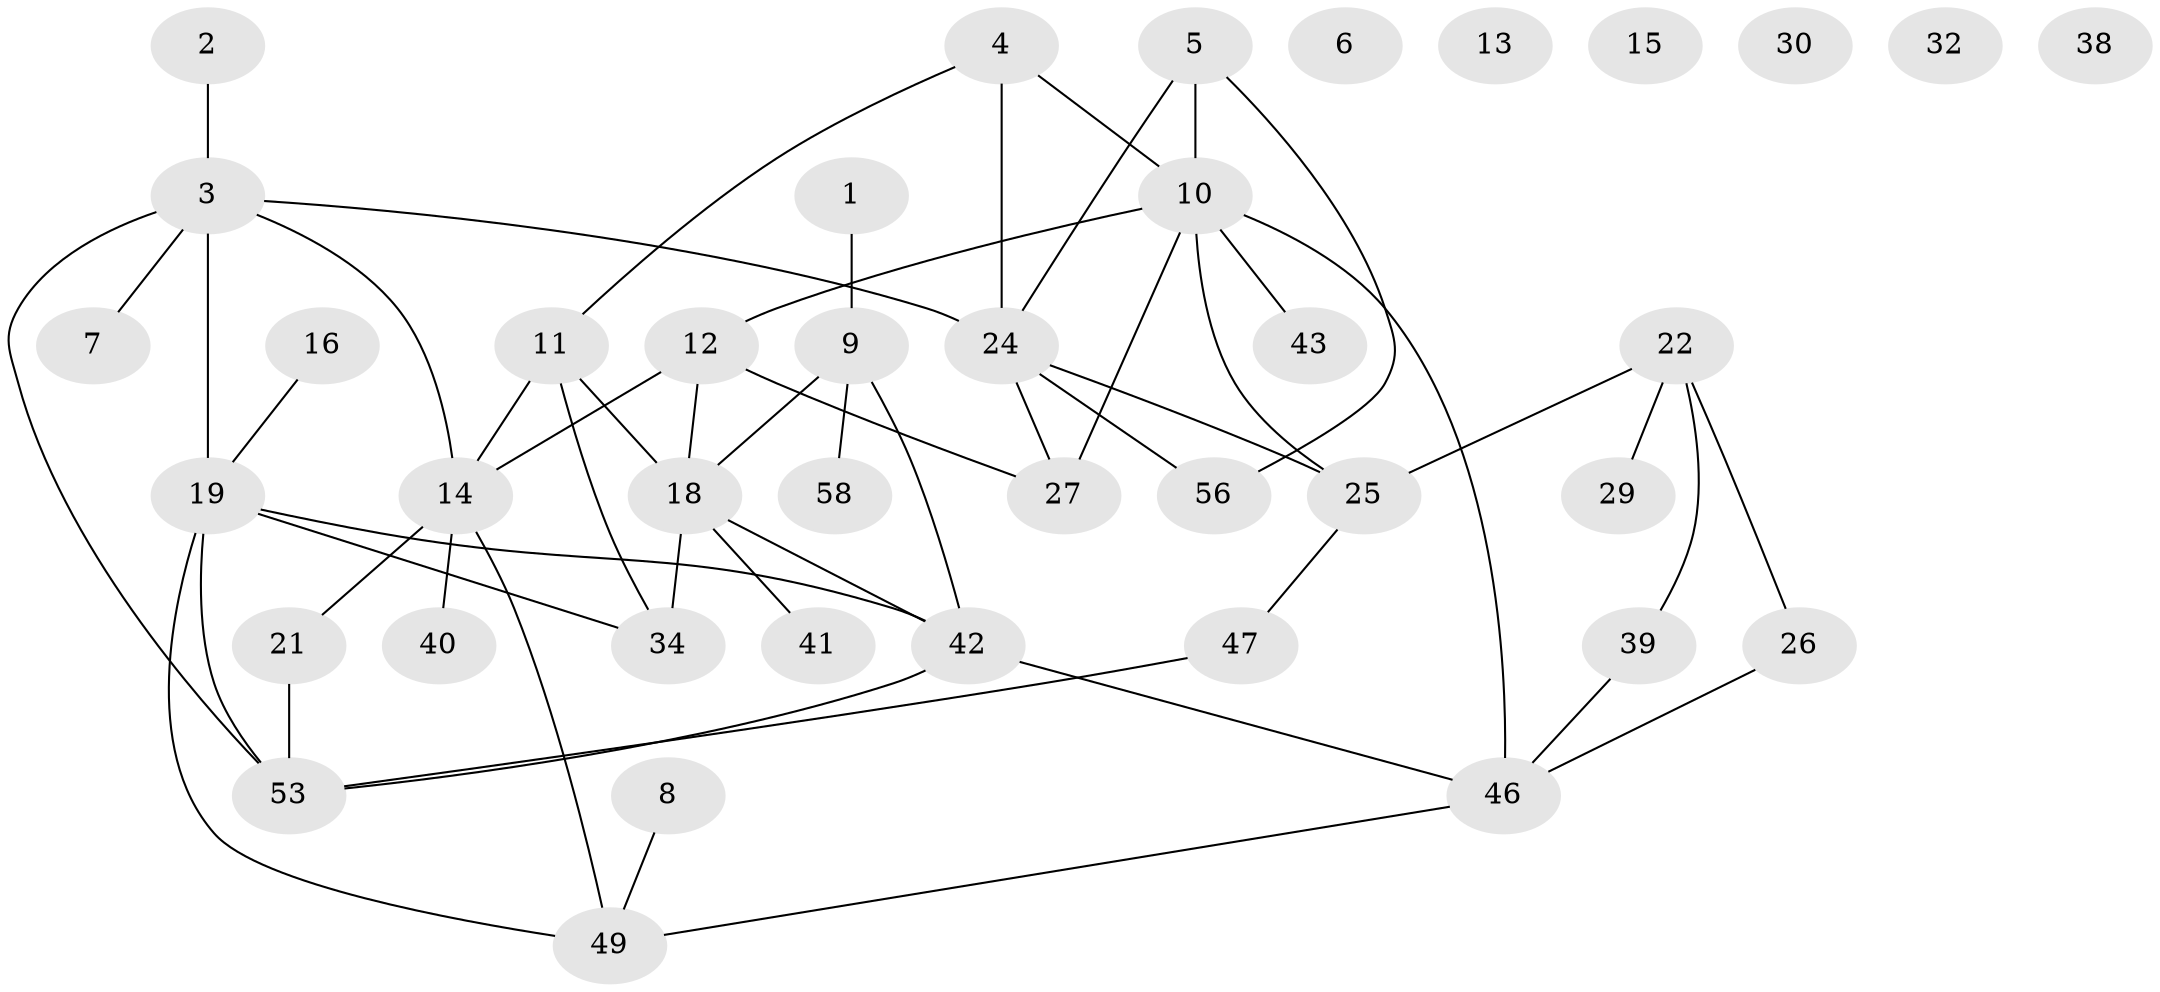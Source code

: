 // Generated by graph-tools (version 1.1) at 2025/23/03/03/25 07:23:27]
// undirected, 40 vertices, 54 edges
graph export_dot {
graph [start="1"]
  node [color=gray90,style=filled];
  1;
  2;
  3 [super="+17"];
  4;
  5 [super="+44"];
  6;
  7;
  8;
  9 [super="+20"];
  10 [super="+28"];
  11 [super="+59"];
  12 [super="+33"];
  13;
  14 [super="+31"];
  15;
  16;
  18 [super="+36"];
  19 [super="+37"];
  21;
  22 [super="+23"];
  24 [super="+35"];
  25 [super="+52"];
  26;
  27 [super="+54"];
  29;
  30;
  32;
  34 [super="+45"];
  38;
  39;
  40;
  41;
  42 [super="+51"];
  43 [super="+48"];
  46 [super="+50"];
  47;
  49 [super="+57"];
  53 [super="+55"];
  56;
  58;
  1 -- 9;
  2 -- 3;
  3 -- 24;
  3 -- 14;
  3 -- 19 [weight=2];
  3 -- 53;
  3 -- 7;
  4 -- 10;
  4 -- 11;
  4 -- 24;
  5 -- 24;
  5 -- 56;
  5 -- 10;
  8 -- 49;
  9 -- 58;
  9 -- 18;
  9 -- 42;
  10 -- 27;
  10 -- 12;
  10 -- 25;
  10 -- 46;
  10 -- 43;
  11 -- 14;
  11 -- 18 [weight=2];
  11 -- 34;
  12 -- 14;
  12 -- 18 [weight=2];
  12 -- 27;
  14 -- 40;
  14 -- 21;
  14 -- 49;
  16 -- 19;
  18 -- 41;
  18 -- 42;
  18 -- 34;
  19 -- 49;
  19 -- 42;
  19 -- 53;
  19 -- 34;
  21 -- 53 [weight=2];
  22 -- 39;
  22 -- 25;
  22 -- 26;
  22 -- 29;
  24 -- 27;
  24 -- 56;
  24 -- 25;
  25 -- 47;
  26 -- 46;
  39 -- 46;
  42 -- 53;
  42 -- 46;
  46 -- 49;
  47 -- 53;
}
